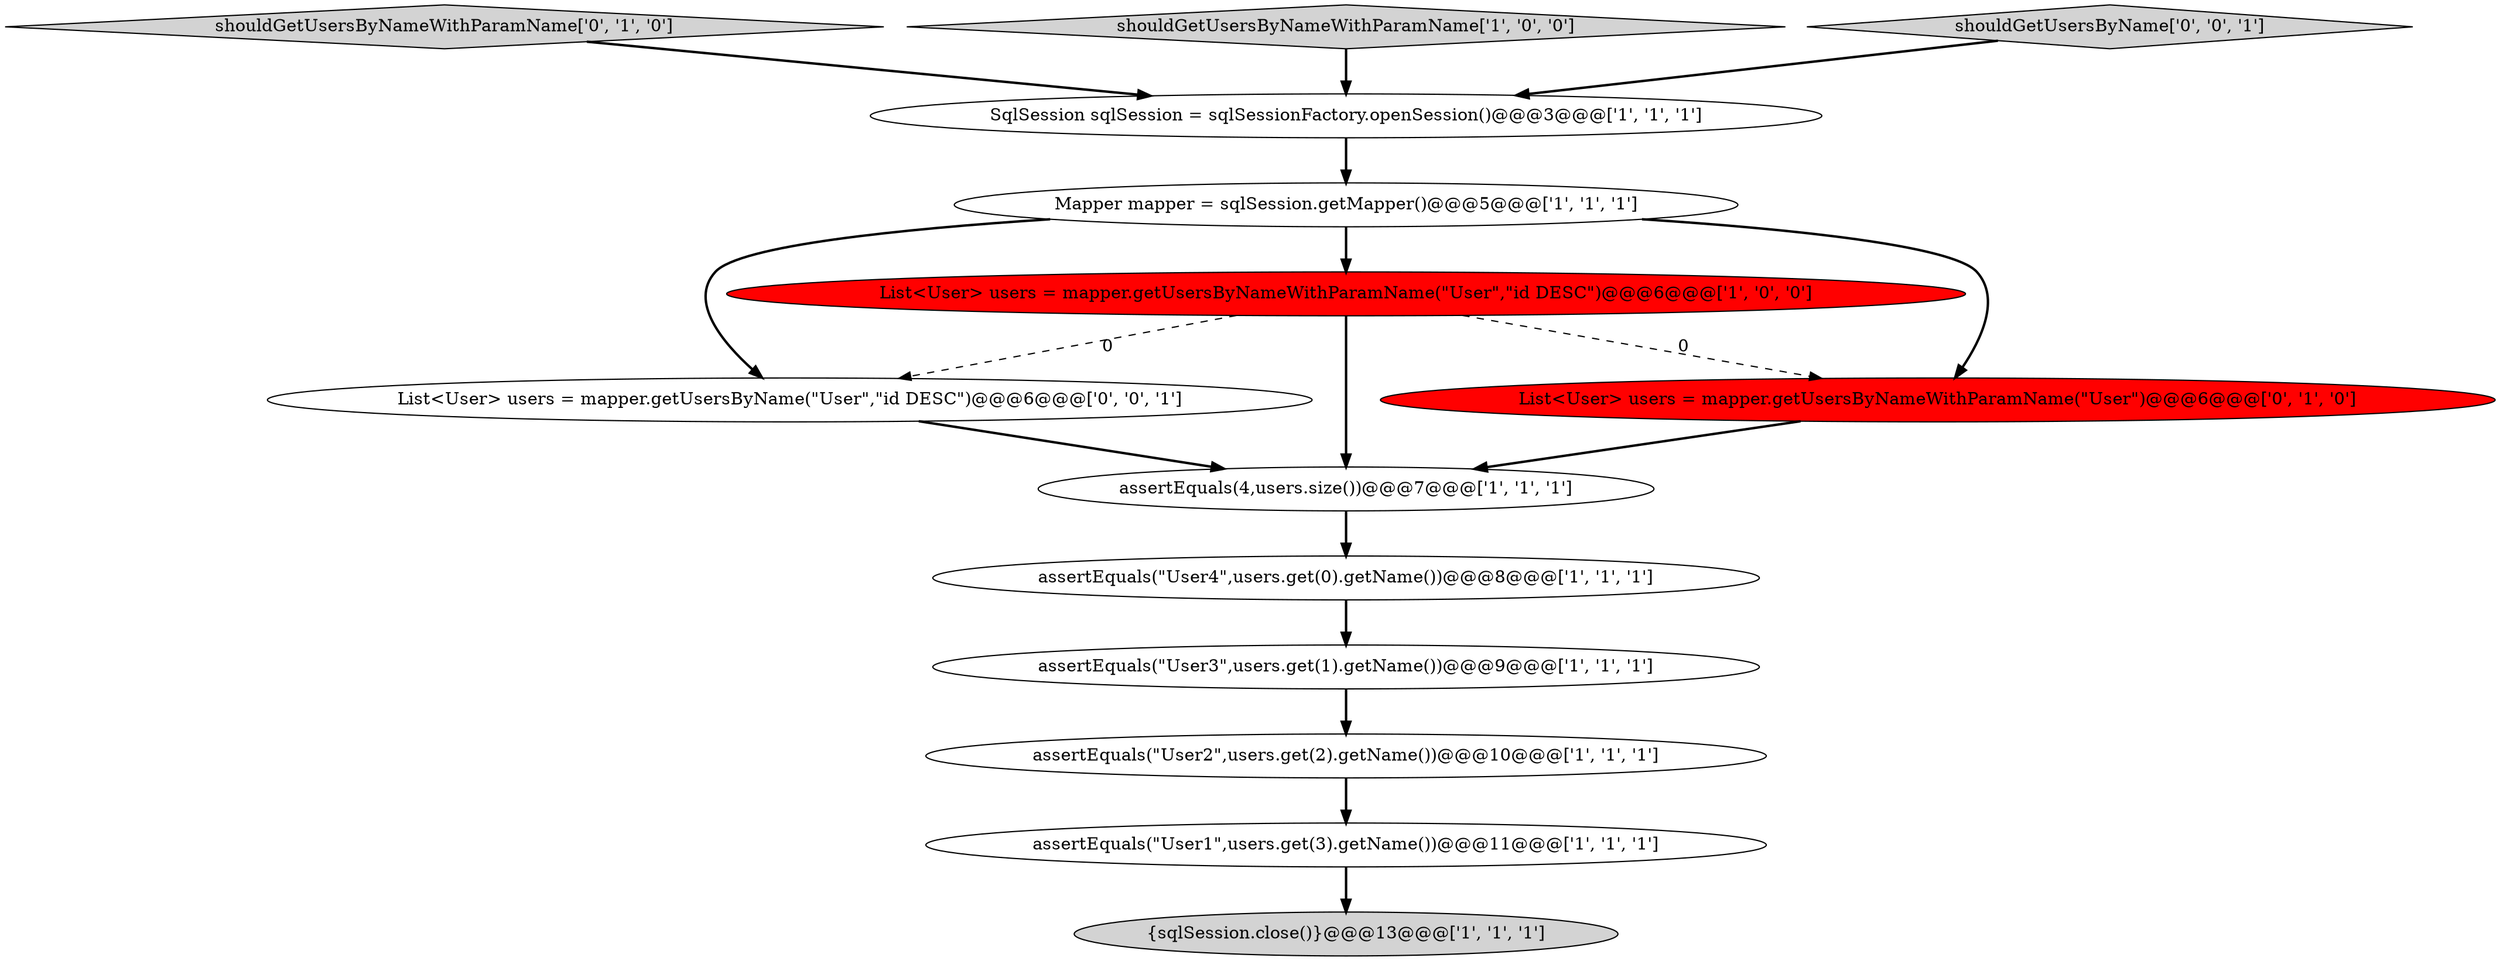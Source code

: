 digraph {
1 [style = filled, label = "{sqlSession.close()}@@@13@@@['1', '1', '1']", fillcolor = lightgray, shape = ellipse image = "AAA0AAABBB1BBB"];
5 [style = filled, label = "assertEquals(4,users.size())@@@7@@@['1', '1', '1']", fillcolor = white, shape = ellipse image = "AAA0AAABBB1BBB"];
2 [style = filled, label = "assertEquals(\"User1\",users.get(3).getName())@@@11@@@['1', '1', '1']", fillcolor = white, shape = ellipse image = "AAA0AAABBB1BBB"];
9 [style = filled, label = "assertEquals(\"User4\",users.get(0).getName())@@@8@@@['1', '1', '1']", fillcolor = white, shape = ellipse image = "AAA0AAABBB1BBB"];
3 [style = filled, label = "assertEquals(\"User3\",users.get(1).getName())@@@9@@@['1', '1', '1']", fillcolor = white, shape = ellipse image = "AAA0AAABBB1BBB"];
10 [style = filled, label = "shouldGetUsersByNameWithParamName['0', '1', '0']", fillcolor = lightgray, shape = diamond image = "AAA0AAABBB2BBB"];
0 [style = filled, label = "assertEquals(\"User2\",users.get(2).getName())@@@10@@@['1', '1', '1']", fillcolor = white, shape = ellipse image = "AAA0AAABBB1BBB"];
8 [style = filled, label = "Mapper mapper = sqlSession.getMapper()@@@5@@@['1', '1', '1']", fillcolor = white, shape = ellipse image = "AAA0AAABBB1BBB"];
4 [style = filled, label = "List<User> users = mapper.getUsersByNameWithParamName(\"User\",\"id DESC\")@@@6@@@['1', '0', '0']", fillcolor = red, shape = ellipse image = "AAA1AAABBB1BBB"];
11 [style = filled, label = "List<User> users = mapper.getUsersByNameWithParamName(\"User\")@@@6@@@['0', '1', '0']", fillcolor = red, shape = ellipse image = "AAA1AAABBB2BBB"];
6 [style = filled, label = "shouldGetUsersByNameWithParamName['1', '0', '0']", fillcolor = lightgray, shape = diamond image = "AAA0AAABBB1BBB"];
12 [style = filled, label = "List<User> users = mapper.getUsersByName(\"User\",\"id DESC\")@@@6@@@['0', '0', '1']", fillcolor = white, shape = ellipse image = "AAA0AAABBB3BBB"];
13 [style = filled, label = "shouldGetUsersByName['0', '0', '1']", fillcolor = lightgray, shape = diamond image = "AAA0AAABBB3BBB"];
7 [style = filled, label = "SqlSession sqlSession = sqlSessionFactory.openSession()@@@3@@@['1', '1', '1']", fillcolor = white, shape = ellipse image = "AAA0AAABBB1BBB"];
9->3 [style = bold, label=""];
11->5 [style = bold, label=""];
8->4 [style = bold, label=""];
4->11 [style = dashed, label="0"];
12->5 [style = bold, label=""];
6->7 [style = bold, label=""];
5->9 [style = bold, label=""];
7->8 [style = bold, label=""];
8->11 [style = bold, label=""];
4->5 [style = bold, label=""];
10->7 [style = bold, label=""];
2->1 [style = bold, label=""];
8->12 [style = bold, label=""];
13->7 [style = bold, label=""];
3->0 [style = bold, label=""];
4->12 [style = dashed, label="0"];
0->2 [style = bold, label=""];
}
